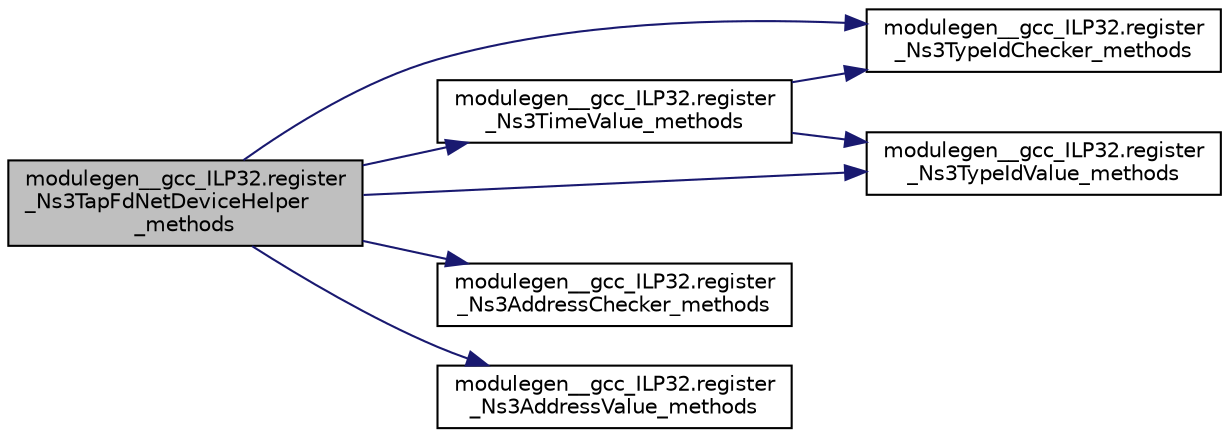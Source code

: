digraph "modulegen__gcc_ILP32.register_Ns3TapFdNetDeviceHelper_methods"
{
  edge [fontname="Helvetica",fontsize="10",labelfontname="Helvetica",labelfontsize="10"];
  node [fontname="Helvetica",fontsize="10",shape=record];
  rankdir="LR";
  Node1 [label="modulegen__gcc_ILP32.register\l_Ns3TapFdNetDeviceHelper\l_methods",height=0.2,width=0.4,color="black", fillcolor="grey75", style="filled", fontcolor="black"];
  Node1 -> Node2 [color="midnightblue",fontsize="10",style="solid"];
  Node2 [label="modulegen__gcc_ILP32.register\l_Ns3TimeValue_methods",height=0.2,width=0.4,color="black", fillcolor="white", style="filled",URL="$d5/d79/namespacemodulegen____gcc__ILP32.html#a1105d61b4c389df61b8b83b0a25cc654"];
  Node2 -> Node3 [color="midnightblue",fontsize="10",style="solid"];
  Node3 [label="modulegen__gcc_ILP32.register\l_Ns3TypeIdChecker_methods",height=0.2,width=0.4,color="black", fillcolor="white", style="filled",URL="$d5/d79/namespacemodulegen____gcc__ILP32.html#a8cc76f23a8cb33ad3a0e4d77e8fbee0a"];
  Node2 -> Node4 [color="midnightblue",fontsize="10",style="solid"];
  Node4 [label="modulegen__gcc_ILP32.register\l_Ns3TypeIdValue_methods",height=0.2,width=0.4,color="black", fillcolor="white", style="filled",URL="$d5/d79/namespacemodulegen____gcc__ILP32.html#a39c112d1c935b295e15786cb622c73a5"];
  Node1 -> Node3 [color="midnightblue",fontsize="10",style="solid"];
  Node1 -> Node4 [color="midnightblue",fontsize="10",style="solid"];
  Node1 -> Node5 [color="midnightblue",fontsize="10",style="solid"];
  Node5 [label="modulegen__gcc_ILP32.register\l_Ns3AddressChecker_methods",height=0.2,width=0.4,color="black", fillcolor="white", style="filled",URL="$d5/d79/namespacemodulegen____gcc__ILP32.html#a6cddc7786a1240bac0c2c11d2e5e40f3"];
  Node1 -> Node6 [color="midnightblue",fontsize="10",style="solid"];
  Node6 [label="modulegen__gcc_ILP32.register\l_Ns3AddressValue_methods",height=0.2,width=0.4,color="black", fillcolor="white", style="filled",URL="$d5/d79/namespacemodulegen____gcc__ILP32.html#a73078c37ac27c6fd2ec5e6a012ec4c0d"];
}
